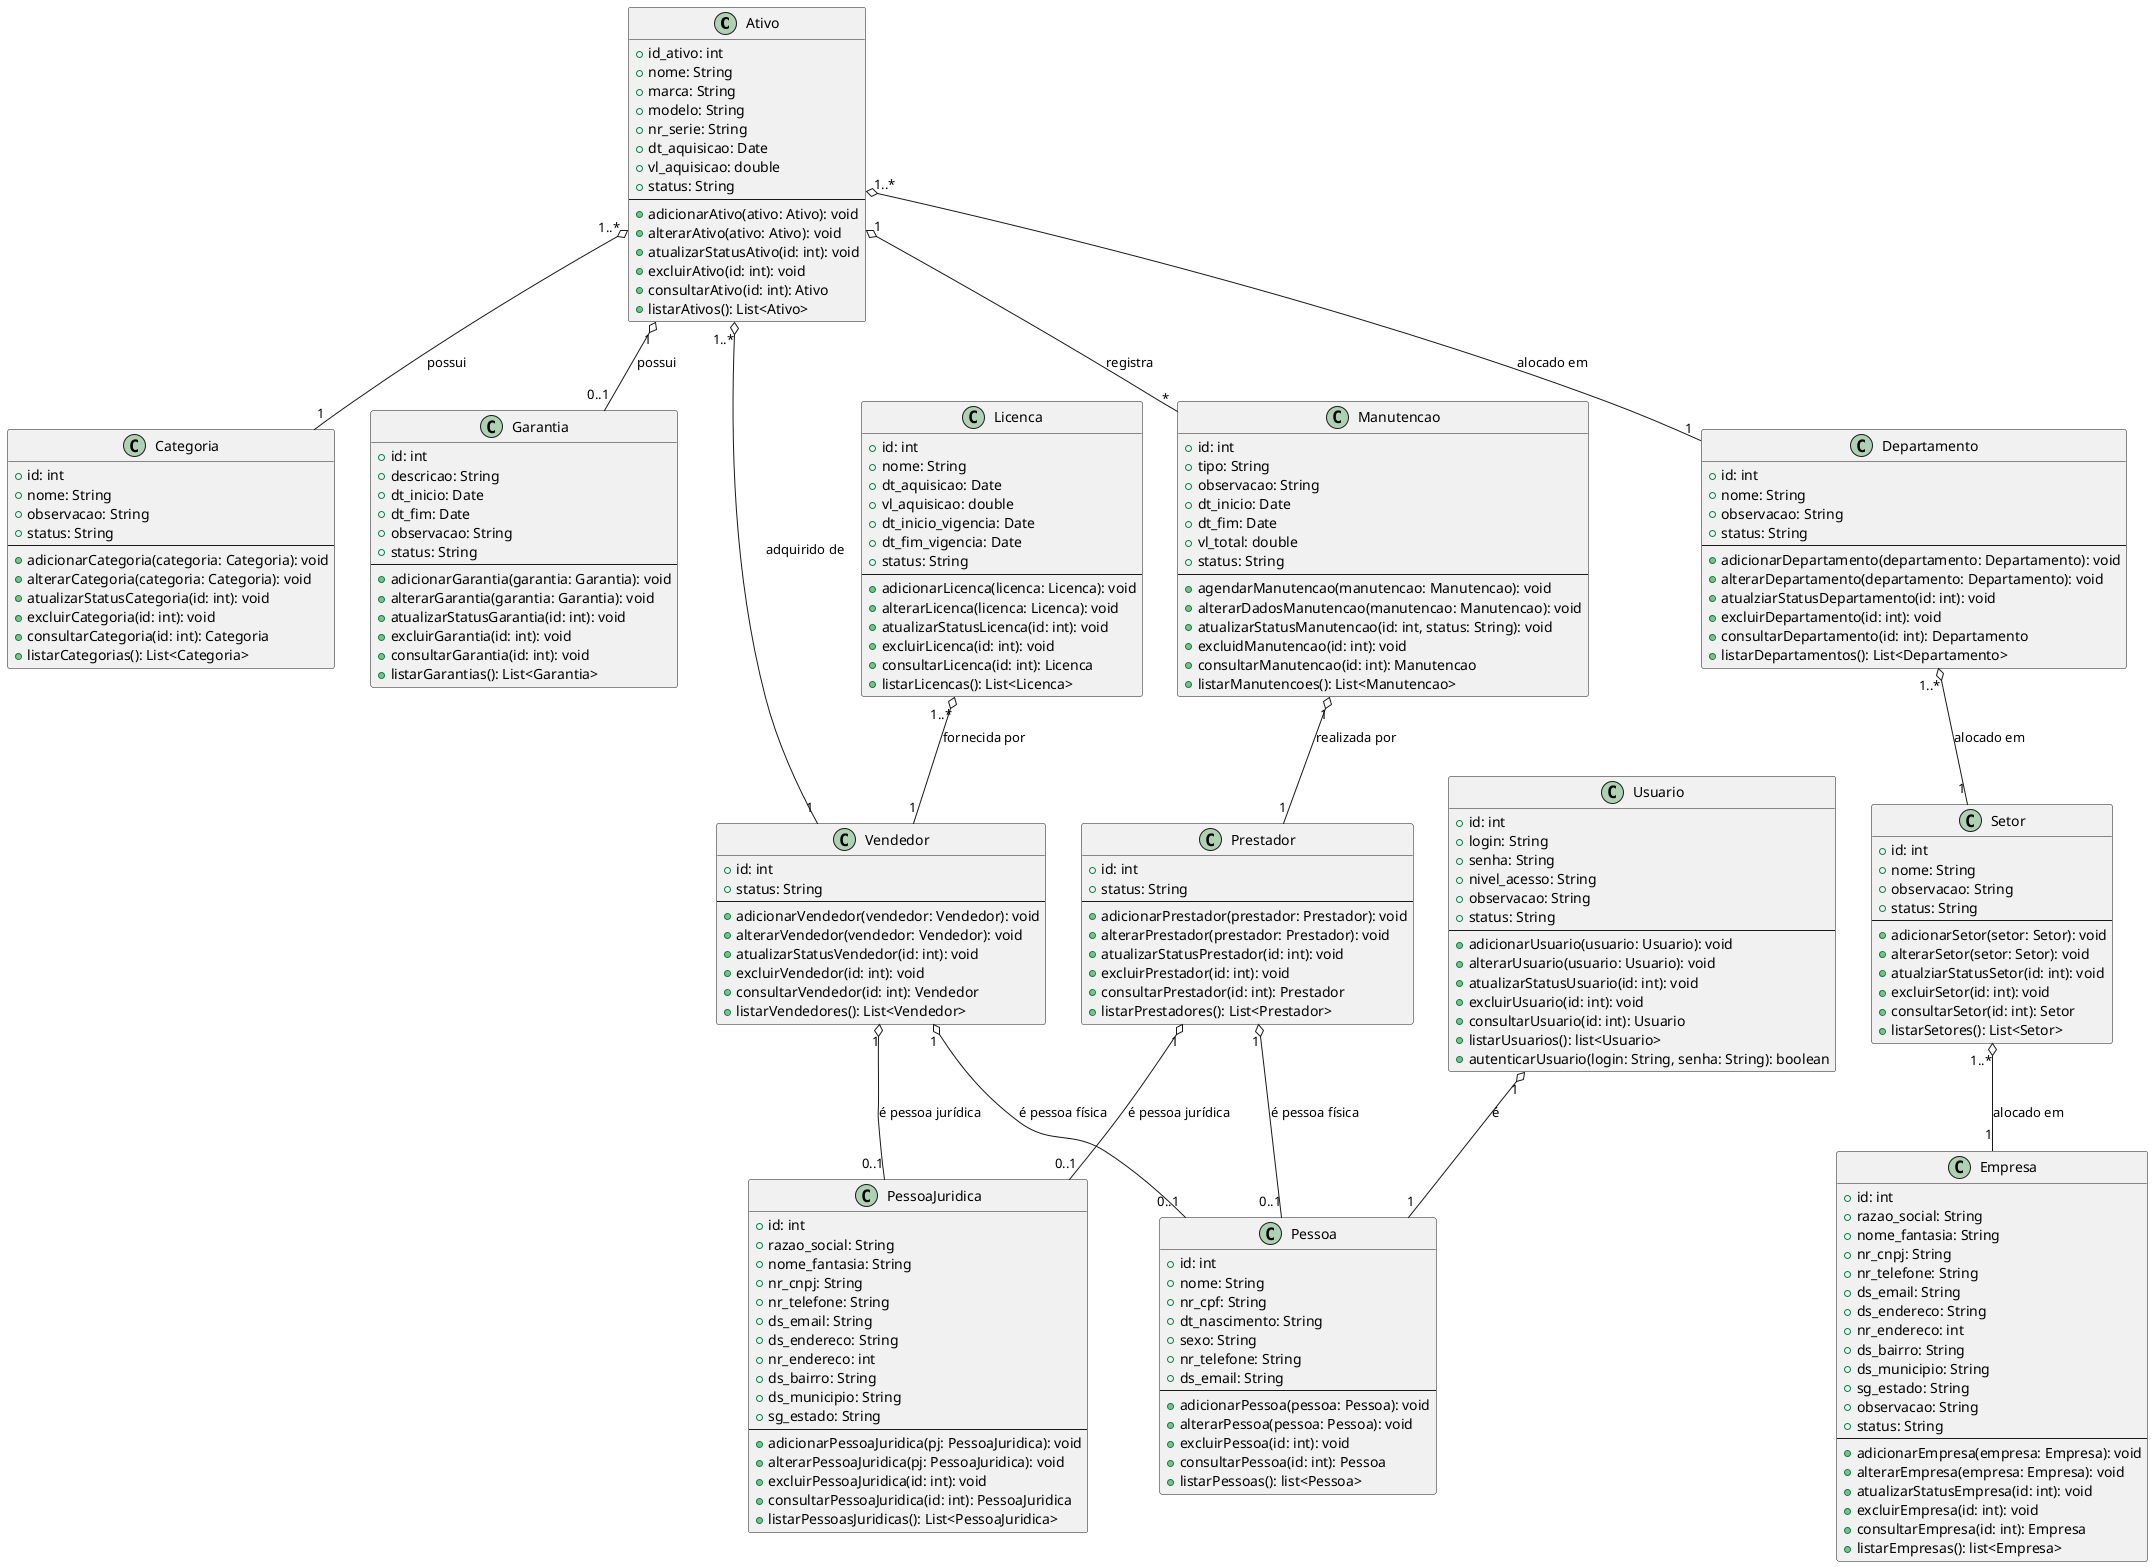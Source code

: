 @startuml diagrama_classe

class Ativo {
  + id_ativo: int
  + nome: String
  + marca: String
  + modelo: String
  + nr_serie: String
  + dt_aquisicao: Date
  + vl_aquisicao: double
  + status: String
  --
  + adicionarAtivo(ativo: Ativo): void
  + alterarAtivo(ativo: Ativo): void
  + atualizarStatusAtivo(id: int): void
  + excluirAtivo(id: int): void
  + consultarAtivo(id: int): Ativo
  + listarAtivos(): List<Ativo>
}

class Licenca {
  + id: int
  + nome: String
  + dt_aquisicao: Date
  + vl_aquisicao: double
  + dt_inicio_vigencia: Date
  + dt_fim_vigencia: Date
  + status: String
  --
  + adicionarLicenca(licenca: Licenca): void
  + alterarLicenca(licenca: Licenca): void
  + atualizarStatusLicenca(id: int): void
  + excluirLicenca(id: int): void
  + consultarLicenca(id: int): Licenca
  + listarLicencas(): List<Licenca>
}


class Categoria {
  + id: int
  + nome: String
  + observacao: String
  + status: String
  --
  + adicionarCategoria(categoria: Categoria): void
  + alterarCategoria(categoria: Categoria): void
  + atualizarStatusCategoria(id: int): void
  + excluirCategoria(id: int): void
  + consultarCategoria(id: int): Categoria
  + listarCategorias(): List<Categoria>
}

class Garantia {
  + id: int
  + descricao: String
  + dt_inicio: Date
  + dt_fim: Date
  + observacao: String
  + status: String
  --
  + adicionarGarantia(garantia: Garantia): void
  + alterarGarantia(garantia: Garantia): void
  + atualizarStatusGarantia(id: int): void
  + excluirGarantia(id: int): void
  + consultarGarantia(id: int): void
  + listarGarantias(): List<Garantia>
}

class Vendedor {
  + id: int
  + status: String
  --
  + adicionarVendedor(vendedor: Vendedor): void
  + alterarVendedor(vendedor: Vendedor): void
  + atualizarStatusVendedor(id: int): void
  + excluirVendedor(id: int): void
  + consultarVendedor(id: int): Vendedor
  + listarVendedores(): List<Vendedor>
}

class Prestador {
  + id: int
  + status: String
  --
  + adicionarPrestador(prestador: Prestador): void
  + alterarPrestador(prestador: Prestador): void
  + atualizarStatusPrestador(id: int): void
  + excluirPrestador(id: int): void
  + consultarPrestador(id: int): Prestador
  + listarPrestadores(): List<Prestador>
}

class Manutencao {
  + id: int
  + tipo: String
  + observacao: String
  + dt_inicio: Date
  + dt_fim: Date
  + vl_total: double
  + status: String
  --
  + agendarManutencao(manutencao: Manutencao): void
  + alterarDadosManutencao(manutencao: Manutencao): void
  + atualizarStatusManutencao(id: int, status: String): void
  + excluidManutencao(id: int): void
  + consultarManutencao(id: int): Manutencao
  + listarManutencoes(): List<Manutencao>
}

class Departamento {
  + id: int
  + nome: String
  + observacao: String
  + status: String
  --
  + adicionarDepartamento(departamento: Departamento): void
  + alterarDepartamento(departamento: Departamento): void
  + atualziarStatusDepartamento(id: int): void
  + excluirDepartamento(id: int): void
  + consultarDepartamento(id: int): Departamento
  + listarDepartamentos(): List<Departamento>
}

class Setor {
  + id: int
  + nome: String
  + observacao: String
  + status: String
  --
  + adicionarSetor(setor: Setor): void
  + alterarSetor(setor: Setor): void
  + atualziarStatusSetor(id: int): void
  + excluirSetor(id: int): void
  + consultarSetor(id: int): Setor
  + listarSetores(): List<Setor>
}

class Empresa {
  + id: int
  + razao_social: String
  + nome_fantasia: String
  + nr_cnpj: String
  + nr_telefone: String
  + ds_email: String
  + ds_endereco: String
  + nr_endereco: int
  + ds_bairro: String
  + ds_municipio: String
  + sg_estado: String
  + observacao: String
  + status: String
  --
  + adicionarEmpresa(empresa: Empresa): void
  + alterarEmpresa(empresa: Empresa): void
  + atualizarStatusEmpresa(id: int): void
  + excluirEmpresa(id: int): void
  + consultarEmpresa(id: int): Empresa
  + listarEmpresas(): list<Empresa>
}

class Usuario {
  + id: int
  + login: String
  + senha: String
  + nivel_acesso: String
  + observacao: String
  + status: String
  --
  + adicionarUsuario(usuario: Usuario): void
  + alterarUsuario(usuario: Usuario): void
  + atualizarStatusUsuario(id: int): void
  + excluirUsuario(id: int): void
  + consultarUsuario(id: int): Usuario
  + listarUsuarios(): list<Usuario>
  + autenticarUsuario(login: String, senha: String): boolean
}

class Pessoa {
  + id: int
  + nome: String
  + nr_cpf: String
  + dt_nascimento: String
  + sexo: String
  + nr_telefone: String
  + ds_email: String
  --
  + adicionarPessoa(pessoa: Pessoa): void
  + alterarPessoa(pessoa: Pessoa): void
  + excluirPessoa(id: int): void
  + consultarPessoa(id: int): Pessoa
  + listarPessoas(): list<Pessoa>
}

class PessoaJuridica {
  + id: int
  + razao_social: String
  + nome_fantasia: String
  + nr_cnpj: String
  + nr_telefone: String
  + ds_email: String
  + ds_endereco: String
  + nr_endereco: int
  + ds_bairro: String
  + ds_municipio: String
  + sg_estado: String
  --
  + adicionarPessoaJuridica(pj: PessoaJuridica): void
  + alterarPessoaJuridica(pj: PessoaJuridica): void
  + excluirPessoaJuridica(id: int): void
  + consultarPessoaJuridica(id: int): PessoaJuridica
  + listarPessoasJuridicas(): List<PessoaJuridica>
}

Ativo "1..*" o-- "1" Categoria : possui
Ativo "1" o-- "0..1" Garantia : possui
Ativo "1" o-- "*" Manutencao : registra
Ativo "1..*" o-- "1" Departamento : alocado em
Ativo "1..*" o-- "1" Vendedor : adquirido de
Departamento "1..*" o-- "1" Setor : alocado em
Setor "1..*" o-- "1" Empresa : alocado em
Manutencao "1" o-- "1" Prestador : realizada por
Licenca "1..*" o-- "1" Vendedor : fornecida por
Usuario "1" o-- "1" Pessoa : é

Prestador "1" o-- "0..1" Pessoa : é pessoa física
Prestador "1" o-- "0..1" PessoaJuridica : é pessoa jurídica

Vendedor "1" o-- "0..1" Pessoa : é pessoa física
Vendedor "1" o-- "0..1" PessoaJuridica : é pessoa jurídica

@enduml

